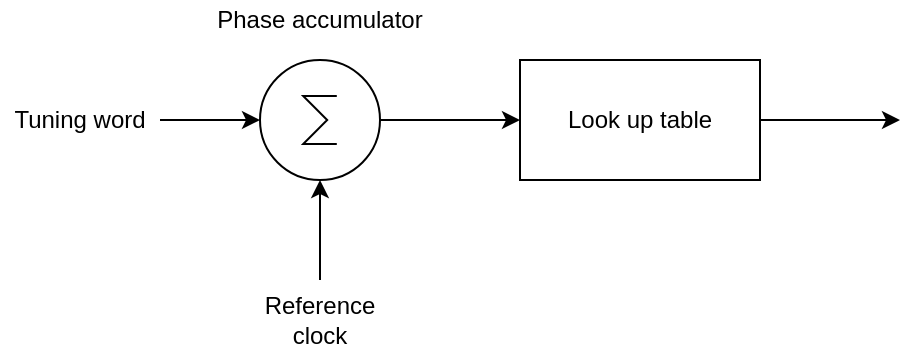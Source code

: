 <mxfile version="10.6.8" type="device"><diagram id="keOAcKCeAW8OzsjZK97o" name="Page-1"><mxGraphModel dx="1634" dy="845" grid="1" gridSize="10" guides="1" tooltips="1" connect="1" arrows="1" fold="1" page="1" pageScale="1" pageWidth="850" pageHeight="1100" math="0" shadow="0"><root><mxCell id="0"/><mxCell id="1" parent="0"/><mxCell id="f66GAVHRAZQwdACrot-j-4" style="edgeStyle=orthogonalEdgeStyle;rounded=0;orthogonalLoop=1;jettySize=auto;html=1;exitX=1;exitY=0.5;exitDx=0;exitDy=0;exitPerimeter=0;entryX=0;entryY=0.5;entryDx=0;entryDy=0;" parent="1" source="f66GAVHRAZQwdACrot-j-1" target="f66GAVHRAZQwdACrot-j-2" edge="1"><mxGeometry relative="1" as="geometry"/></mxCell><mxCell id="f66GAVHRAZQwdACrot-j-1" value="" style="verticalLabelPosition=bottom;shadow=0;dashed=0;align=center;fillColor=#ffffff;html=1;verticalAlign=top;strokeWidth=1;shape=mxgraph.electrical.abstract.sum;" parent="1" vertex="1"><mxGeometry x="210" y="290" width="60" height="60" as="geometry"/></mxCell><mxCell id="f66GAVHRAZQwdACrot-j-9" style="edgeStyle=orthogonalEdgeStyle;rounded=0;orthogonalLoop=1;jettySize=auto;html=1;exitX=1;exitY=0.5;exitDx=0;exitDy=0;" parent="1" source="f66GAVHRAZQwdACrot-j-2" edge="1"><mxGeometry relative="1" as="geometry"><mxPoint x="530" y="320" as="targetPoint"/></mxGeometry></mxCell><mxCell id="f66GAVHRAZQwdACrot-j-2" value="Look up table" style="rounded=0;whiteSpace=wrap;html=1;strokeColor=#000000;fillColor=#FFFFFF;" parent="1" vertex="1"><mxGeometry x="340" y="290" width="120" height="60" as="geometry"/></mxCell><mxCell id="f66GAVHRAZQwdACrot-j-3" value="Phase accumulator" style="text;html=1;strokeColor=none;fillColor=none;align=center;verticalAlign=middle;whiteSpace=wrap;rounded=0;" parent="1" vertex="1"><mxGeometry x="175" y="260" width="130" height="20" as="geometry"/></mxCell><mxCell id="f66GAVHRAZQwdACrot-j-5" value="" style="endArrow=classic;html=1;entryX=0;entryY=0.5;entryDx=0;entryDy=0;entryPerimeter=0;" parent="1" target="f66GAVHRAZQwdACrot-j-1" edge="1"><mxGeometry width="50" height="50" relative="1" as="geometry"><mxPoint x="160" y="320" as="sourcePoint"/><mxPoint x="230" y="370" as="targetPoint"/></mxGeometry></mxCell><mxCell id="f66GAVHRAZQwdACrot-j-6" value="" style="endArrow=classic;html=1;entryX=0.5;entryY=1;entryDx=0;entryDy=0;entryPerimeter=0;" parent="1" target="f66GAVHRAZQwdACrot-j-1" edge="1"><mxGeometry width="50" height="50" relative="1" as="geometry"><mxPoint x="240" y="400" as="sourcePoint"/><mxPoint x="220" y="450" as="targetPoint"/></mxGeometry></mxCell><mxCell id="f66GAVHRAZQwdACrot-j-7" value="Reference clock" style="text;html=1;strokeColor=none;fillColor=none;align=center;verticalAlign=middle;whiteSpace=wrap;rounded=0;" parent="1" vertex="1"><mxGeometry x="205" y="410" width="70" height="20" as="geometry"/></mxCell><mxCell id="f66GAVHRAZQwdACrot-j-8" value="Tuning word&lt;br&gt;" style="text;html=1;strokeColor=none;fillColor=none;align=center;verticalAlign=middle;whiteSpace=wrap;rounded=0;" parent="1" vertex="1"><mxGeometry x="80" y="310" width="80" height="20" as="geometry"/></mxCell></root></mxGraphModel></diagram></mxfile>